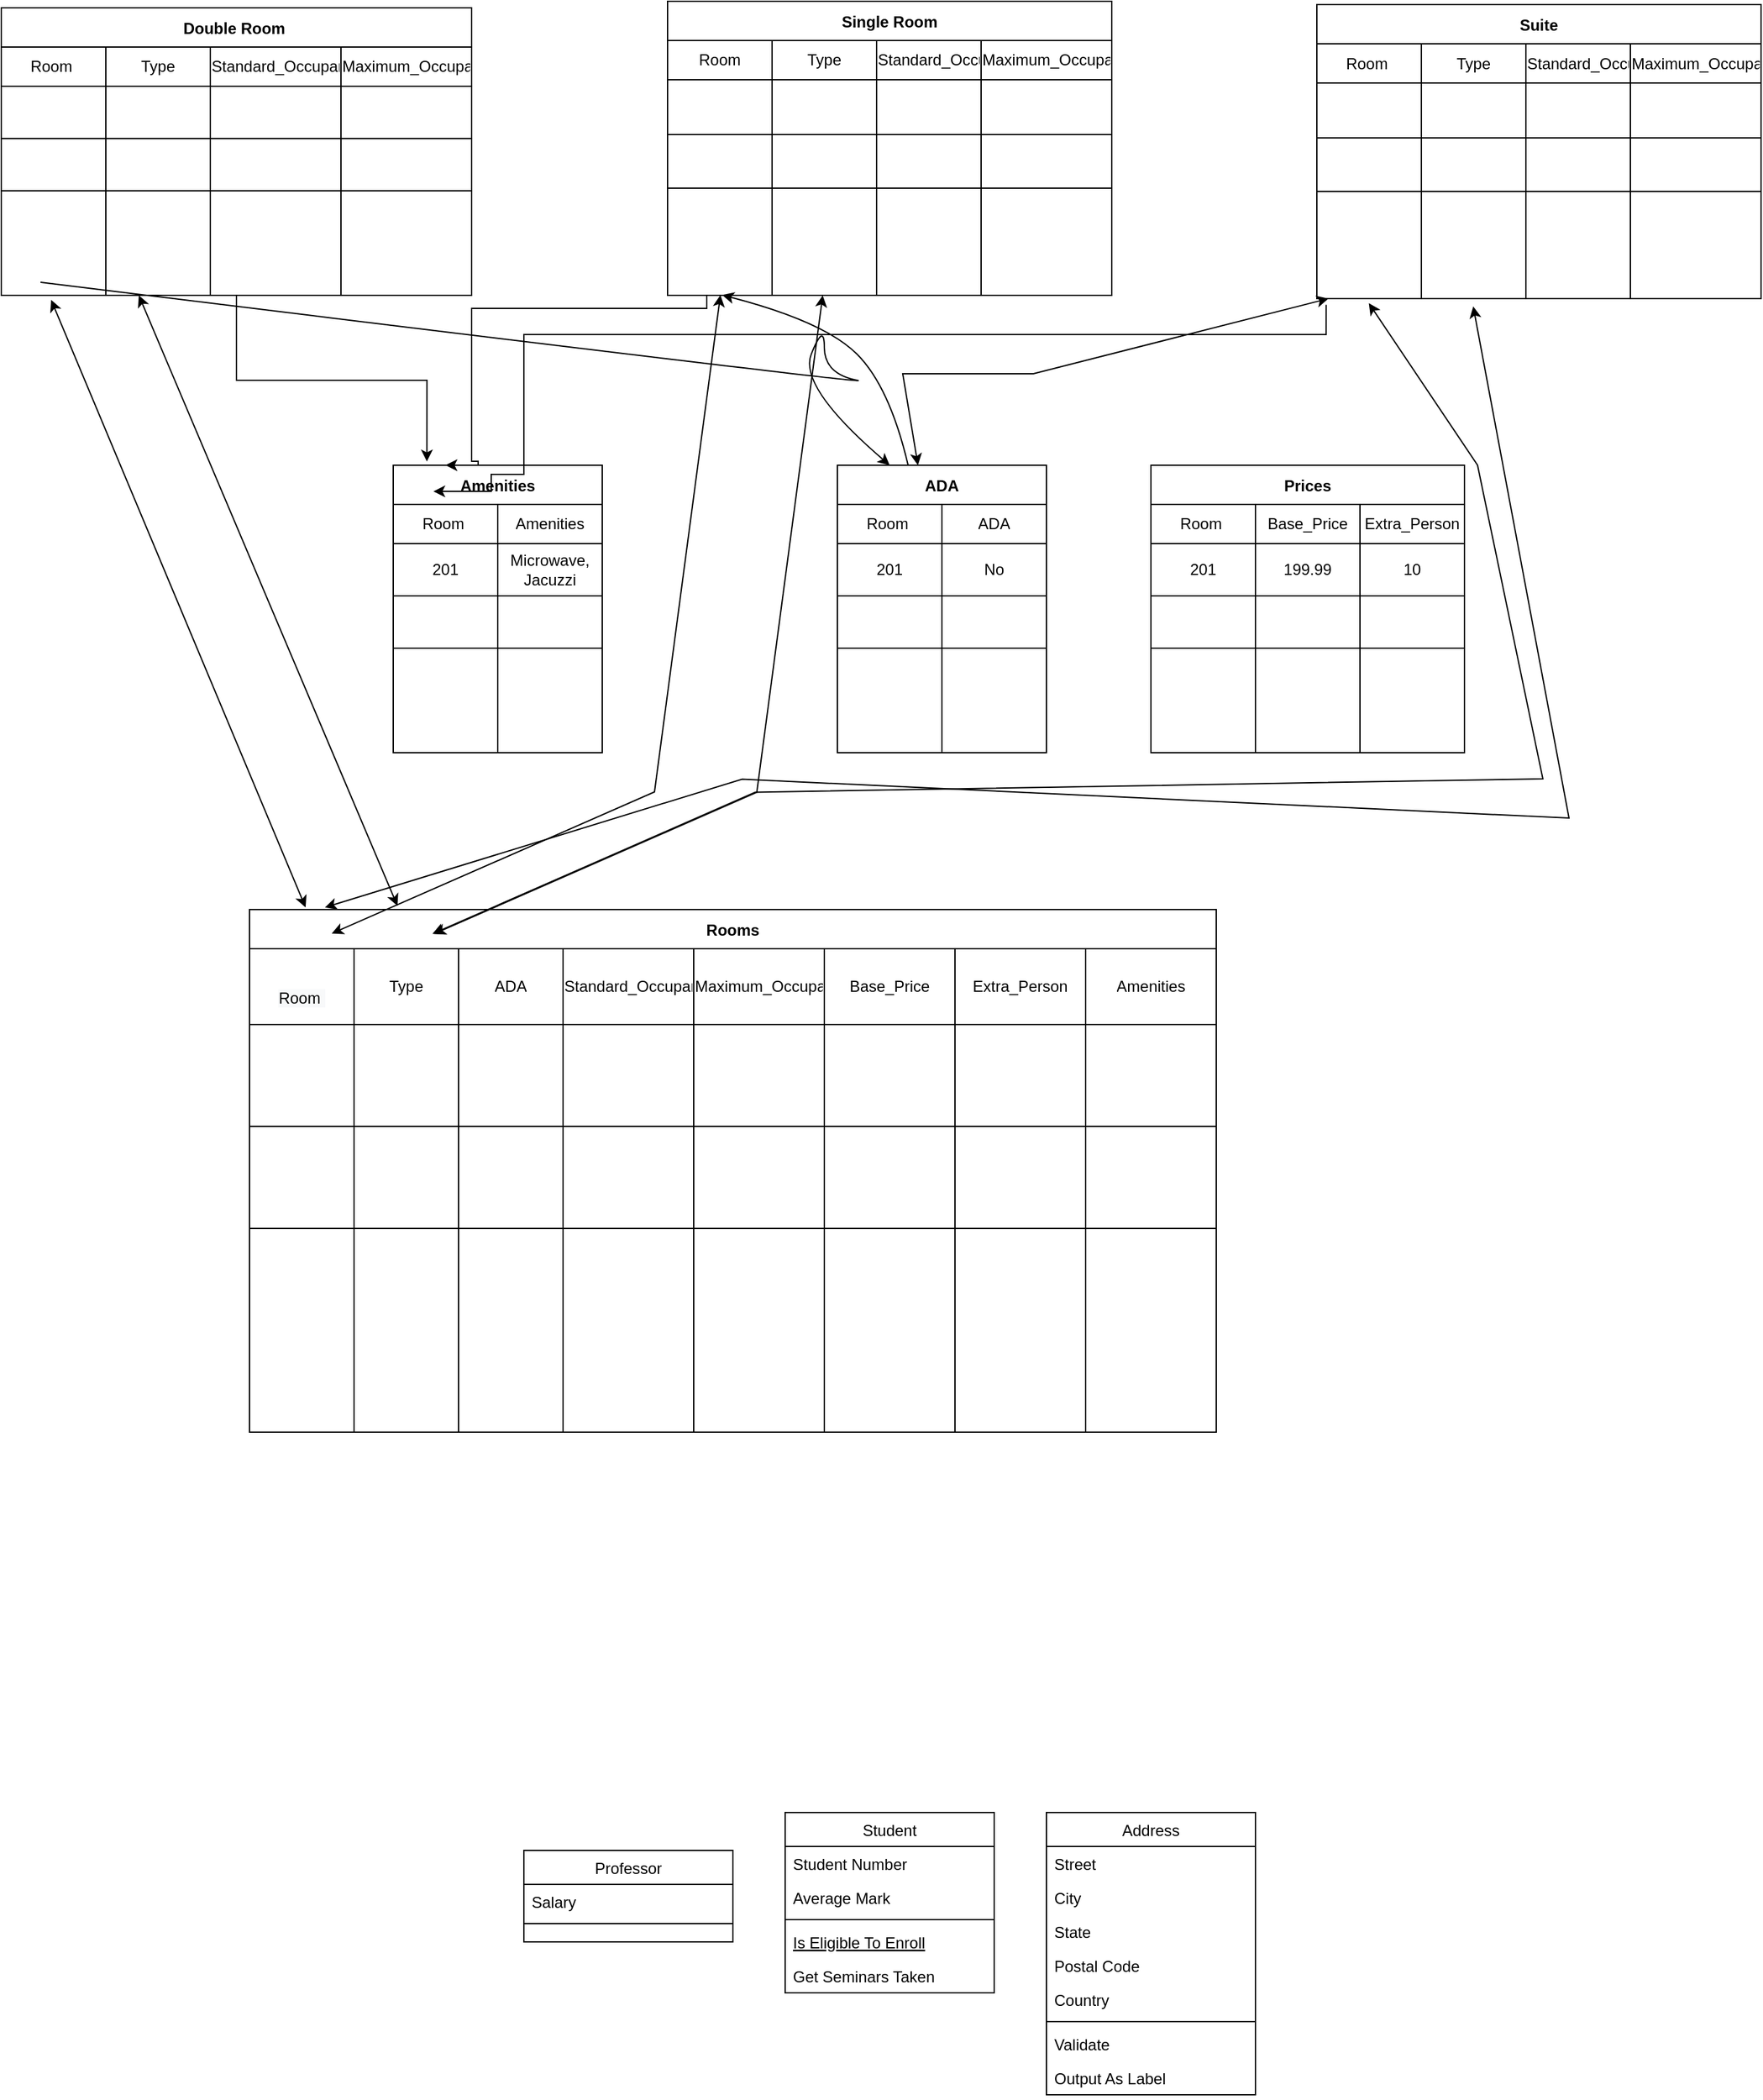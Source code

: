 <mxfile version="17.4.6" type="github">
  <diagram id="C5RBs43oDa-KdzZeNtuy" name="Page-1">
    <mxGraphModel dx="3289" dy="2253" grid="1" gridSize="10" guides="1" tooltips="1" connect="1" arrows="1" fold="1" page="1" pageScale="1" pageWidth="827" pageHeight="1169" math="0" shadow="0">
      <root>
        <mxCell id="WIyWlLk6GJQsqaUBKTNV-0" />
        <mxCell id="WIyWlLk6GJQsqaUBKTNV-1" parent="WIyWlLk6GJQsqaUBKTNV-0" />
        <mxCell id="zkfFHV4jXpPFQw0GAbJ--6" value="Student" style="swimlane;fontStyle=0;align=center;verticalAlign=top;childLayout=stackLayout;horizontal=1;startSize=26;horizontalStack=0;resizeParent=1;resizeLast=0;collapsible=1;marginBottom=0;rounded=0;shadow=0;strokeWidth=1;" parent="WIyWlLk6GJQsqaUBKTNV-1" vertex="1">
          <mxGeometry x="420" y="1031" width="160" height="138" as="geometry">
            <mxRectangle x="130" y="380" width="160" height="26" as="alternateBounds" />
          </mxGeometry>
        </mxCell>
        <mxCell id="zkfFHV4jXpPFQw0GAbJ--7" value="Student Number" style="text;align=left;verticalAlign=top;spacingLeft=4;spacingRight=4;overflow=hidden;rotatable=0;points=[[0,0.5],[1,0.5]];portConstraint=eastwest;" parent="zkfFHV4jXpPFQw0GAbJ--6" vertex="1">
          <mxGeometry y="26" width="160" height="26" as="geometry" />
        </mxCell>
        <mxCell id="zkfFHV4jXpPFQw0GAbJ--8" value="Average Mark" style="text;align=left;verticalAlign=top;spacingLeft=4;spacingRight=4;overflow=hidden;rotatable=0;points=[[0,0.5],[1,0.5]];portConstraint=eastwest;rounded=0;shadow=0;html=0;" parent="zkfFHV4jXpPFQw0GAbJ--6" vertex="1">
          <mxGeometry y="52" width="160" height="26" as="geometry" />
        </mxCell>
        <mxCell id="zkfFHV4jXpPFQw0GAbJ--9" value="" style="line;html=1;strokeWidth=1;align=left;verticalAlign=middle;spacingTop=-1;spacingLeft=3;spacingRight=3;rotatable=0;labelPosition=right;points=[];portConstraint=eastwest;" parent="zkfFHV4jXpPFQw0GAbJ--6" vertex="1">
          <mxGeometry y="78" width="160" height="8" as="geometry" />
        </mxCell>
        <mxCell id="zkfFHV4jXpPFQw0GAbJ--10" value="Is Eligible To Enroll" style="text;align=left;verticalAlign=top;spacingLeft=4;spacingRight=4;overflow=hidden;rotatable=0;points=[[0,0.5],[1,0.5]];portConstraint=eastwest;fontStyle=4" parent="zkfFHV4jXpPFQw0GAbJ--6" vertex="1">
          <mxGeometry y="86" width="160" height="26" as="geometry" />
        </mxCell>
        <mxCell id="zkfFHV4jXpPFQw0GAbJ--11" value="Get Seminars Taken" style="text;align=left;verticalAlign=top;spacingLeft=4;spacingRight=4;overflow=hidden;rotatable=0;points=[[0,0.5],[1,0.5]];portConstraint=eastwest;" parent="zkfFHV4jXpPFQw0GAbJ--6" vertex="1">
          <mxGeometry y="112" width="160" height="26" as="geometry" />
        </mxCell>
        <mxCell id="zkfFHV4jXpPFQw0GAbJ--13" value="Professor" style="swimlane;fontStyle=0;align=center;verticalAlign=top;childLayout=stackLayout;horizontal=1;startSize=26;horizontalStack=0;resizeParent=1;resizeLast=0;collapsible=1;marginBottom=0;rounded=0;shadow=0;strokeWidth=1;" parent="WIyWlLk6GJQsqaUBKTNV-1" vertex="1">
          <mxGeometry x="220" y="1060" width="160" height="70" as="geometry">
            <mxRectangle x="340" y="380" width="170" height="26" as="alternateBounds" />
          </mxGeometry>
        </mxCell>
        <mxCell id="zkfFHV4jXpPFQw0GAbJ--14" value="Salary" style="text;align=left;verticalAlign=top;spacingLeft=4;spacingRight=4;overflow=hidden;rotatable=0;points=[[0,0.5],[1,0.5]];portConstraint=eastwest;" parent="zkfFHV4jXpPFQw0GAbJ--13" vertex="1">
          <mxGeometry y="26" width="160" height="26" as="geometry" />
        </mxCell>
        <mxCell id="zkfFHV4jXpPFQw0GAbJ--15" value="" style="line;html=1;strokeWidth=1;align=left;verticalAlign=middle;spacingTop=-1;spacingLeft=3;spacingRight=3;rotatable=0;labelPosition=right;points=[];portConstraint=eastwest;" parent="zkfFHV4jXpPFQw0GAbJ--13" vertex="1">
          <mxGeometry y="52" width="160" height="8" as="geometry" />
        </mxCell>
        <mxCell id="zkfFHV4jXpPFQw0GAbJ--17" value="Address" style="swimlane;fontStyle=0;align=center;verticalAlign=top;childLayout=stackLayout;horizontal=1;startSize=26;horizontalStack=0;resizeParent=1;resizeLast=0;collapsible=1;marginBottom=0;rounded=0;shadow=0;strokeWidth=1;" parent="WIyWlLk6GJQsqaUBKTNV-1" vertex="1">
          <mxGeometry x="620" y="1031" width="160" height="216" as="geometry">
            <mxRectangle x="550" y="140" width="160" height="26" as="alternateBounds" />
          </mxGeometry>
        </mxCell>
        <mxCell id="zkfFHV4jXpPFQw0GAbJ--18" value="Street" style="text;align=left;verticalAlign=top;spacingLeft=4;spacingRight=4;overflow=hidden;rotatable=0;points=[[0,0.5],[1,0.5]];portConstraint=eastwest;" parent="zkfFHV4jXpPFQw0GAbJ--17" vertex="1">
          <mxGeometry y="26" width="160" height="26" as="geometry" />
        </mxCell>
        <mxCell id="zkfFHV4jXpPFQw0GAbJ--19" value="City" style="text;align=left;verticalAlign=top;spacingLeft=4;spacingRight=4;overflow=hidden;rotatable=0;points=[[0,0.5],[1,0.5]];portConstraint=eastwest;rounded=0;shadow=0;html=0;" parent="zkfFHV4jXpPFQw0GAbJ--17" vertex="1">
          <mxGeometry y="52" width="160" height="26" as="geometry" />
        </mxCell>
        <mxCell id="zkfFHV4jXpPFQw0GAbJ--20" value="State" style="text;align=left;verticalAlign=top;spacingLeft=4;spacingRight=4;overflow=hidden;rotatable=0;points=[[0,0.5],[1,0.5]];portConstraint=eastwest;rounded=0;shadow=0;html=0;" parent="zkfFHV4jXpPFQw0GAbJ--17" vertex="1">
          <mxGeometry y="78" width="160" height="26" as="geometry" />
        </mxCell>
        <mxCell id="zkfFHV4jXpPFQw0GAbJ--21" value="Postal Code" style="text;align=left;verticalAlign=top;spacingLeft=4;spacingRight=4;overflow=hidden;rotatable=0;points=[[0,0.5],[1,0.5]];portConstraint=eastwest;rounded=0;shadow=0;html=0;" parent="zkfFHV4jXpPFQw0GAbJ--17" vertex="1">
          <mxGeometry y="104" width="160" height="26" as="geometry" />
        </mxCell>
        <mxCell id="zkfFHV4jXpPFQw0GAbJ--22" value="Country" style="text;align=left;verticalAlign=top;spacingLeft=4;spacingRight=4;overflow=hidden;rotatable=0;points=[[0,0.5],[1,0.5]];portConstraint=eastwest;rounded=0;shadow=0;html=0;" parent="zkfFHV4jXpPFQw0GAbJ--17" vertex="1">
          <mxGeometry y="130" width="160" height="26" as="geometry" />
        </mxCell>
        <mxCell id="zkfFHV4jXpPFQw0GAbJ--23" value="" style="line;html=1;strokeWidth=1;align=left;verticalAlign=middle;spacingTop=-1;spacingLeft=3;spacingRight=3;rotatable=0;labelPosition=right;points=[];portConstraint=eastwest;" parent="zkfFHV4jXpPFQw0GAbJ--17" vertex="1">
          <mxGeometry y="156" width="160" height="8" as="geometry" />
        </mxCell>
        <mxCell id="zkfFHV4jXpPFQw0GAbJ--24" value="Validate" style="text;align=left;verticalAlign=top;spacingLeft=4;spacingRight=4;overflow=hidden;rotatable=0;points=[[0,0.5],[1,0.5]];portConstraint=eastwest;" parent="zkfFHV4jXpPFQw0GAbJ--17" vertex="1">
          <mxGeometry y="164" width="160" height="26" as="geometry" />
        </mxCell>
        <mxCell id="zkfFHV4jXpPFQw0GAbJ--25" value="Output As Label" style="text;align=left;verticalAlign=top;spacingLeft=4;spacingRight=4;overflow=hidden;rotatable=0;points=[[0,0.5],[1,0.5]];portConstraint=eastwest;" parent="zkfFHV4jXpPFQw0GAbJ--17" vertex="1">
          <mxGeometry y="190" width="160" height="26" as="geometry" />
        </mxCell>
        <mxCell id="aT3IbC5KBnK7w7NppRNX-117" value="" style="edgeStyle=orthogonalEdgeStyle;rounded=0;orthogonalLoop=1;jettySize=auto;html=1;entryX=0.161;entryY=-0.013;entryDx=0;entryDy=0;entryPerimeter=0;" edge="1" parent="WIyWlLk6GJQsqaUBKTNV-1" source="aT3IbC5KBnK7w7NppRNX-13" target="aT3IbC5KBnK7w7NppRNX-96">
          <mxGeometry relative="1" as="geometry" />
        </mxCell>
        <mxCell id="aT3IbC5KBnK7w7NppRNX-13" value="Double Room " style="shape=table;startSize=30;container=1;collapsible=0;childLayout=tableLayout;fontStyle=1;align=center;" vertex="1" parent="WIyWlLk6GJQsqaUBKTNV-1">
          <mxGeometry x="-180" y="-350" width="360" height="220" as="geometry" />
        </mxCell>
        <mxCell id="aT3IbC5KBnK7w7NppRNX-14" value="" style="shape=tableRow;horizontal=0;startSize=0;swimlaneHead=0;swimlaneBody=0;top=0;left=0;bottom=0;right=0;collapsible=0;dropTarget=0;fillColor=none;points=[[0,0.5],[1,0.5]];portConstraint=eastwest;" vertex="1" parent="aT3IbC5KBnK7w7NppRNX-13">
          <mxGeometry y="30" width="360" height="30" as="geometry" />
        </mxCell>
        <mxCell id="aT3IbC5KBnK7w7NppRNX-15" value="Room&amp;nbsp;" style="shape=partialRectangle;html=1;whiteSpace=wrap;connectable=0;fillColor=none;top=0;left=0;bottom=0;right=0;overflow=hidden;" vertex="1" parent="aT3IbC5KBnK7w7NppRNX-14">
          <mxGeometry width="80" height="30" as="geometry">
            <mxRectangle width="80" height="30" as="alternateBounds" />
          </mxGeometry>
        </mxCell>
        <mxCell id="aT3IbC5KBnK7w7NppRNX-16" value="Type" style="shape=partialRectangle;html=1;whiteSpace=wrap;connectable=0;fillColor=none;top=0;left=0;bottom=0;right=0;overflow=hidden;" vertex="1" parent="aT3IbC5KBnK7w7NppRNX-14">
          <mxGeometry x="80" width="80" height="30" as="geometry">
            <mxRectangle width="80" height="30" as="alternateBounds" />
          </mxGeometry>
        </mxCell>
        <mxCell id="aT3IbC5KBnK7w7NppRNX-83" value="Standard_Occupancy" style="shape=partialRectangle;html=1;whiteSpace=wrap;connectable=0;fillColor=none;top=0;left=0;bottom=0;right=0;overflow=hidden;" vertex="1" parent="aT3IbC5KBnK7w7NppRNX-14">
          <mxGeometry x="160" width="100" height="30" as="geometry">
            <mxRectangle width="100" height="30" as="alternateBounds" />
          </mxGeometry>
        </mxCell>
        <mxCell id="aT3IbC5KBnK7w7NppRNX-17" value="Maximum_Occupancy" style="shape=partialRectangle;html=1;whiteSpace=wrap;connectable=0;fillColor=none;top=0;left=0;bottom=0;right=0;overflow=hidden;" vertex="1" parent="aT3IbC5KBnK7w7NppRNX-14">
          <mxGeometry x="260" width="100" height="30" as="geometry">
            <mxRectangle width="100" height="30" as="alternateBounds" />
          </mxGeometry>
        </mxCell>
        <mxCell id="aT3IbC5KBnK7w7NppRNX-18" value="" style="shape=tableRow;horizontal=0;startSize=0;swimlaneHead=0;swimlaneBody=0;top=0;left=0;bottom=0;right=0;collapsible=0;dropTarget=0;fillColor=none;points=[[0,0.5],[1,0.5]];portConstraint=eastwest;" vertex="1" parent="aT3IbC5KBnK7w7NppRNX-13">
          <mxGeometry y="60" width="360" height="40" as="geometry" />
        </mxCell>
        <mxCell id="aT3IbC5KBnK7w7NppRNX-19" value="" style="shape=partialRectangle;html=1;whiteSpace=wrap;connectable=0;fillColor=none;top=0;left=0;bottom=0;right=0;overflow=hidden;" vertex="1" parent="aT3IbC5KBnK7w7NppRNX-18">
          <mxGeometry width="80" height="40" as="geometry">
            <mxRectangle width="80" height="40" as="alternateBounds" />
          </mxGeometry>
        </mxCell>
        <mxCell id="aT3IbC5KBnK7w7NppRNX-20" value="" style="shape=partialRectangle;html=1;whiteSpace=wrap;connectable=0;fillColor=none;top=0;left=0;bottom=0;right=0;overflow=hidden;" vertex="1" parent="aT3IbC5KBnK7w7NppRNX-18">
          <mxGeometry x="80" width="80" height="40" as="geometry">
            <mxRectangle width="80" height="40" as="alternateBounds" />
          </mxGeometry>
        </mxCell>
        <mxCell id="aT3IbC5KBnK7w7NppRNX-84" style="shape=partialRectangle;html=1;whiteSpace=wrap;connectable=0;fillColor=none;top=0;left=0;bottom=0;right=0;overflow=hidden;" vertex="1" parent="aT3IbC5KBnK7w7NppRNX-18">
          <mxGeometry x="160" width="100" height="40" as="geometry">
            <mxRectangle width="100" height="40" as="alternateBounds" />
          </mxGeometry>
        </mxCell>
        <mxCell id="aT3IbC5KBnK7w7NppRNX-21" value="" style="shape=partialRectangle;html=1;whiteSpace=wrap;connectable=0;fillColor=none;top=0;left=0;bottom=0;right=0;overflow=hidden;" vertex="1" parent="aT3IbC5KBnK7w7NppRNX-18">
          <mxGeometry x="260" width="100" height="40" as="geometry">
            <mxRectangle width="100" height="40" as="alternateBounds" />
          </mxGeometry>
        </mxCell>
        <mxCell id="aT3IbC5KBnK7w7NppRNX-39" value="" style="shape=tableRow;horizontal=0;startSize=0;swimlaneHead=0;swimlaneBody=0;top=0;left=0;bottom=0;right=0;collapsible=0;dropTarget=0;fillColor=none;points=[[0,0.5],[1,0.5]];portConstraint=eastwest;" vertex="1" parent="aT3IbC5KBnK7w7NppRNX-13">
          <mxGeometry y="100" width="360" height="40" as="geometry" />
        </mxCell>
        <mxCell id="aT3IbC5KBnK7w7NppRNX-40" value="" style="shape=partialRectangle;html=1;whiteSpace=wrap;connectable=0;fillColor=none;top=0;left=0;bottom=0;right=0;overflow=hidden;" vertex="1" parent="aT3IbC5KBnK7w7NppRNX-39">
          <mxGeometry width="80" height="40" as="geometry">
            <mxRectangle width="80" height="40" as="alternateBounds" />
          </mxGeometry>
        </mxCell>
        <mxCell id="aT3IbC5KBnK7w7NppRNX-41" value="" style="shape=partialRectangle;html=1;whiteSpace=wrap;connectable=0;fillColor=none;top=0;left=0;bottom=0;right=0;overflow=hidden;" vertex="1" parent="aT3IbC5KBnK7w7NppRNX-39">
          <mxGeometry x="80" width="80" height="40" as="geometry">
            <mxRectangle width="80" height="40" as="alternateBounds" />
          </mxGeometry>
        </mxCell>
        <mxCell id="aT3IbC5KBnK7w7NppRNX-85" style="shape=partialRectangle;html=1;whiteSpace=wrap;connectable=0;fillColor=none;top=0;left=0;bottom=0;right=0;overflow=hidden;" vertex="1" parent="aT3IbC5KBnK7w7NppRNX-39">
          <mxGeometry x="160" width="100" height="40" as="geometry">
            <mxRectangle width="100" height="40" as="alternateBounds" />
          </mxGeometry>
        </mxCell>
        <mxCell id="aT3IbC5KBnK7w7NppRNX-42" value="" style="shape=partialRectangle;html=1;whiteSpace=wrap;connectable=0;fillColor=none;top=0;left=0;bottom=0;right=0;overflow=hidden;" vertex="1" parent="aT3IbC5KBnK7w7NppRNX-39">
          <mxGeometry x="260" width="100" height="40" as="geometry">
            <mxRectangle width="100" height="40" as="alternateBounds" />
          </mxGeometry>
        </mxCell>
        <mxCell id="aT3IbC5KBnK7w7NppRNX-22" value="" style="shape=tableRow;horizontal=0;startSize=0;swimlaneHead=0;swimlaneBody=0;top=0;left=0;bottom=0;right=0;collapsible=0;dropTarget=0;fillColor=none;points=[[0,0.5],[1,0.5]];portConstraint=eastwest;" vertex="1" parent="aT3IbC5KBnK7w7NppRNX-13">
          <mxGeometry y="140" width="360" height="80" as="geometry" />
        </mxCell>
        <mxCell id="aT3IbC5KBnK7w7NppRNX-23" value="" style="shape=partialRectangle;html=1;whiteSpace=wrap;connectable=0;fillColor=none;top=0;left=0;bottom=0;right=0;overflow=hidden;" vertex="1" parent="aT3IbC5KBnK7w7NppRNX-22">
          <mxGeometry width="80" height="80" as="geometry">
            <mxRectangle width="80" height="80" as="alternateBounds" />
          </mxGeometry>
        </mxCell>
        <mxCell id="aT3IbC5KBnK7w7NppRNX-24" value="" style="shape=partialRectangle;html=1;whiteSpace=wrap;connectable=0;fillColor=none;top=0;left=0;bottom=0;right=0;overflow=hidden;" vertex="1" parent="aT3IbC5KBnK7w7NppRNX-22">
          <mxGeometry x="80" width="80" height="80" as="geometry">
            <mxRectangle width="80" height="80" as="alternateBounds" />
          </mxGeometry>
        </mxCell>
        <mxCell id="aT3IbC5KBnK7w7NppRNX-86" style="shape=partialRectangle;html=1;whiteSpace=wrap;connectable=0;fillColor=none;top=0;left=0;bottom=0;right=0;overflow=hidden;" vertex="1" parent="aT3IbC5KBnK7w7NppRNX-22">
          <mxGeometry x="160" width="100" height="80" as="geometry">
            <mxRectangle width="100" height="80" as="alternateBounds" />
          </mxGeometry>
        </mxCell>
        <mxCell id="aT3IbC5KBnK7w7NppRNX-25" value="" style="shape=partialRectangle;html=1;whiteSpace=wrap;connectable=0;fillColor=none;top=0;left=0;bottom=0;right=0;overflow=hidden;" vertex="1" parent="aT3IbC5KBnK7w7NppRNX-22">
          <mxGeometry x="260" width="100" height="80" as="geometry">
            <mxRectangle width="100" height="80" as="alternateBounds" />
          </mxGeometry>
        </mxCell>
        <mxCell id="aT3IbC5KBnK7w7NppRNX-43" value="Single Room" style="shape=table;startSize=30;container=1;collapsible=0;childLayout=tableLayout;fontStyle=1;align=center;" vertex="1" parent="WIyWlLk6GJQsqaUBKTNV-1">
          <mxGeometry x="330" y="-355" width="340" height="225" as="geometry" />
        </mxCell>
        <mxCell id="aT3IbC5KBnK7w7NppRNX-44" value="" style="shape=tableRow;horizontal=0;startSize=0;swimlaneHead=0;swimlaneBody=0;top=0;left=0;bottom=0;right=0;collapsible=0;dropTarget=0;fillColor=none;points=[[0,0.5],[1,0.5]];portConstraint=eastwest;" vertex="1" parent="aT3IbC5KBnK7w7NppRNX-43">
          <mxGeometry y="30" width="340" height="30" as="geometry" />
        </mxCell>
        <mxCell id="aT3IbC5KBnK7w7NppRNX-87" value="Room" style="shape=partialRectangle;html=1;whiteSpace=wrap;connectable=0;fillColor=none;top=0;left=0;bottom=0;right=0;overflow=hidden;" vertex="1" parent="aT3IbC5KBnK7w7NppRNX-44">
          <mxGeometry width="80" height="30" as="geometry">
            <mxRectangle width="80" height="30" as="alternateBounds" />
          </mxGeometry>
        </mxCell>
        <mxCell id="aT3IbC5KBnK7w7NppRNX-45" value="Type" style="shape=partialRectangle;html=1;whiteSpace=wrap;connectable=0;fillColor=none;top=0;left=0;bottom=0;right=0;overflow=hidden;" vertex="1" parent="aT3IbC5KBnK7w7NppRNX-44">
          <mxGeometry x="80" width="80" height="30" as="geometry">
            <mxRectangle width="80" height="30" as="alternateBounds" />
          </mxGeometry>
        </mxCell>
        <mxCell id="aT3IbC5KBnK7w7NppRNX-46" value="Standard_Occupancy" style="shape=partialRectangle;html=1;whiteSpace=wrap;connectable=0;fillColor=none;top=0;left=0;bottom=0;right=0;overflow=hidden;" vertex="1" parent="aT3IbC5KBnK7w7NppRNX-44">
          <mxGeometry x="160" width="80" height="30" as="geometry">
            <mxRectangle width="80" height="30" as="alternateBounds" />
          </mxGeometry>
        </mxCell>
        <mxCell id="aT3IbC5KBnK7w7NppRNX-47" value="Maximum_Occupancy" style="shape=partialRectangle;html=1;whiteSpace=wrap;connectable=0;fillColor=none;top=0;left=0;bottom=0;right=0;overflow=hidden;" vertex="1" parent="aT3IbC5KBnK7w7NppRNX-44">
          <mxGeometry x="240" width="100" height="30" as="geometry">
            <mxRectangle width="100" height="30" as="alternateBounds" />
          </mxGeometry>
        </mxCell>
        <mxCell id="aT3IbC5KBnK7w7NppRNX-48" value="" style="shape=tableRow;horizontal=0;startSize=0;swimlaneHead=0;swimlaneBody=0;top=0;left=0;bottom=0;right=0;collapsible=0;dropTarget=0;fillColor=none;points=[[0,0.5],[1,0.5]];portConstraint=eastwest;" vertex="1" parent="aT3IbC5KBnK7w7NppRNX-43">
          <mxGeometry y="60" width="340" height="42" as="geometry" />
        </mxCell>
        <mxCell id="aT3IbC5KBnK7w7NppRNX-88" style="shape=partialRectangle;html=1;whiteSpace=wrap;connectable=0;fillColor=none;top=0;left=0;bottom=0;right=0;overflow=hidden;" vertex="1" parent="aT3IbC5KBnK7w7NppRNX-48">
          <mxGeometry width="80" height="42" as="geometry">
            <mxRectangle width="80" height="42" as="alternateBounds" />
          </mxGeometry>
        </mxCell>
        <mxCell id="aT3IbC5KBnK7w7NppRNX-49" value="" style="shape=partialRectangle;html=1;whiteSpace=wrap;connectable=0;fillColor=none;top=0;left=0;bottom=0;right=0;overflow=hidden;" vertex="1" parent="aT3IbC5KBnK7w7NppRNX-48">
          <mxGeometry x="80" width="80" height="42" as="geometry">
            <mxRectangle width="80" height="42" as="alternateBounds" />
          </mxGeometry>
        </mxCell>
        <mxCell id="aT3IbC5KBnK7w7NppRNX-50" value="" style="shape=partialRectangle;html=1;whiteSpace=wrap;connectable=0;fillColor=none;top=0;left=0;bottom=0;right=0;overflow=hidden;" vertex="1" parent="aT3IbC5KBnK7w7NppRNX-48">
          <mxGeometry x="160" width="80" height="42" as="geometry">
            <mxRectangle width="80" height="42" as="alternateBounds" />
          </mxGeometry>
        </mxCell>
        <mxCell id="aT3IbC5KBnK7w7NppRNX-51" value="" style="shape=partialRectangle;html=1;whiteSpace=wrap;connectable=0;fillColor=none;top=0;left=0;bottom=0;right=0;overflow=hidden;" vertex="1" parent="aT3IbC5KBnK7w7NppRNX-48">
          <mxGeometry x="240" width="100" height="42" as="geometry">
            <mxRectangle width="100" height="42" as="alternateBounds" />
          </mxGeometry>
        </mxCell>
        <mxCell id="aT3IbC5KBnK7w7NppRNX-52" value="" style="shape=tableRow;horizontal=0;startSize=0;swimlaneHead=0;swimlaneBody=0;top=0;left=0;bottom=0;right=0;collapsible=0;dropTarget=0;fillColor=none;points=[[0,0.5],[1,0.5]];portConstraint=eastwest;" vertex="1" parent="aT3IbC5KBnK7w7NppRNX-43">
          <mxGeometry y="102" width="340" height="41" as="geometry" />
        </mxCell>
        <mxCell id="aT3IbC5KBnK7w7NppRNX-89" style="shape=partialRectangle;html=1;whiteSpace=wrap;connectable=0;fillColor=none;top=0;left=0;bottom=0;right=0;overflow=hidden;" vertex="1" parent="aT3IbC5KBnK7w7NppRNX-52">
          <mxGeometry width="80" height="41" as="geometry">
            <mxRectangle width="80" height="41" as="alternateBounds" />
          </mxGeometry>
        </mxCell>
        <mxCell id="aT3IbC5KBnK7w7NppRNX-53" value="" style="shape=partialRectangle;html=1;whiteSpace=wrap;connectable=0;fillColor=none;top=0;left=0;bottom=0;right=0;overflow=hidden;" vertex="1" parent="aT3IbC5KBnK7w7NppRNX-52">
          <mxGeometry x="80" width="80" height="41" as="geometry">
            <mxRectangle width="80" height="41" as="alternateBounds" />
          </mxGeometry>
        </mxCell>
        <mxCell id="aT3IbC5KBnK7w7NppRNX-54" value="" style="shape=partialRectangle;html=1;whiteSpace=wrap;connectable=0;fillColor=none;top=0;left=0;bottom=0;right=0;overflow=hidden;" vertex="1" parent="aT3IbC5KBnK7w7NppRNX-52">
          <mxGeometry x="160" width="80" height="41" as="geometry">
            <mxRectangle width="80" height="41" as="alternateBounds" />
          </mxGeometry>
        </mxCell>
        <mxCell id="aT3IbC5KBnK7w7NppRNX-55" value="" style="shape=partialRectangle;html=1;whiteSpace=wrap;connectable=0;fillColor=none;top=0;left=0;bottom=0;right=0;overflow=hidden;" vertex="1" parent="aT3IbC5KBnK7w7NppRNX-52">
          <mxGeometry x="240" width="100" height="41" as="geometry">
            <mxRectangle width="100" height="41" as="alternateBounds" />
          </mxGeometry>
        </mxCell>
        <mxCell id="aT3IbC5KBnK7w7NppRNX-56" value="" style="shape=tableRow;horizontal=0;startSize=0;swimlaneHead=0;swimlaneBody=0;top=0;left=0;bottom=0;right=0;collapsible=0;dropTarget=0;fillColor=none;points=[[0,0.5],[1,0.5]];portConstraint=eastwest;" vertex="1" parent="aT3IbC5KBnK7w7NppRNX-43">
          <mxGeometry y="143" width="340" height="82" as="geometry" />
        </mxCell>
        <mxCell id="aT3IbC5KBnK7w7NppRNX-90" style="shape=partialRectangle;html=1;whiteSpace=wrap;connectable=0;fillColor=none;top=0;left=0;bottom=0;right=0;overflow=hidden;" vertex="1" parent="aT3IbC5KBnK7w7NppRNX-56">
          <mxGeometry width="80" height="82" as="geometry">
            <mxRectangle width="80" height="82" as="alternateBounds" />
          </mxGeometry>
        </mxCell>
        <mxCell id="aT3IbC5KBnK7w7NppRNX-57" value="" style="shape=partialRectangle;html=1;whiteSpace=wrap;connectable=0;fillColor=none;top=0;left=0;bottom=0;right=0;overflow=hidden;" vertex="1" parent="aT3IbC5KBnK7w7NppRNX-56">
          <mxGeometry x="80" width="80" height="82" as="geometry">
            <mxRectangle width="80" height="82" as="alternateBounds" />
          </mxGeometry>
        </mxCell>
        <mxCell id="aT3IbC5KBnK7w7NppRNX-58" value="" style="shape=partialRectangle;html=1;whiteSpace=wrap;connectable=0;fillColor=none;top=0;left=0;bottom=0;right=0;overflow=hidden;" vertex="1" parent="aT3IbC5KBnK7w7NppRNX-56">
          <mxGeometry x="160" width="80" height="82" as="geometry">
            <mxRectangle width="80" height="82" as="alternateBounds" />
          </mxGeometry>
        </mxCell>
        <mxCell id="aT3IbC5KBnK7w7NppRNX-59" value="" style="shape=partialRectangle;html=1;whiteSpace=wrap;connectable=0;fillColor=none;top=0;left=0;bottom=0;right=0;overflow=hidden;" vertex="1" parent="aT3IbC5KBnK7w7NppRNX-56">
          <mxGeometry x="240" width="100" height="82" as="geometry">
            <mxRectangle width="100" height="82" as="alternateBounds" />
          </mxGeometry>
        </mxCell>
        <mxCell id="aT3IbC5KBnK7w7NppRNX-65" value="Suite" style="shape=table;startSize=30;container=1;collapsible=0;childLayout=tableLayout;fontStyle=1;align=center;" vertex="1" parent="WIyWlLk6GJQsqaUBKTNV-1">
          <mxGeometry x="827" y="-352.5" width="340" height="225" as="geometry" />
        </mxCell>
        <mxCell id="aT3IbC5KBnK7w7NppRNX-66" value="" style="shape=tableRow;horizontal=0;startSize=0;swimlaneHead=0;swimlaneBody=0;top=0;left=0;bottom=0;right=0;collapsible=0;dropTarget=0;fillColor=none;points=[[0,0.5],[1,0.5]];portConstraint=eastwest;" vertex="1" parent="aT3IbC5KBnK7w7NppRNX-65">
          <mxGeometry y="30" width="340" height="30" as="geometry" />
        </mxCell>
        <mxCell id="aT3IbC5KBnK7w7NppRNX-91" value="&lt;span&gt;Room&amp;nbsp;&lt;/span&gt;" style="shape=partialRectangle;html=1;whiteSpace=wrap;connectable=0;fillColor=none;top=0;left=0;bottom=0;right=0;overflow=hidden;" vertex="1" parent="aT3IbC5KBnK7w7NppRNX-66">
          <mxGeometry width="80" height="30" as="geometry">
            <mxRectangle width="80" height="30" as="alternateBounds" />
          </mxGeometry>
        </mxCell>
        <mxCell id="aT3IbC5KBnK7w7NppRNX-67" value="&lt;span&gt;Type&lt;/span&gt;" style="shape=partialRectangle;html=1;whiteSpace=wrap;connectable=0;fillColor=none;top=0;left=0;bottom=0;right=0;overflow=hidden;" vertex="1" parent="aT3IbC5KBnK7w7NppRNX-66">
          <mxGeometry x="80" width="80" height="30" as="geometry">
            <mxRectangle width="80" height="30" as="alternateBounds" />
          </mxGeometry>
        </mxCell>
        <mxCell id="aT3IbC5KBnK7w7NppRNX-68" value="&lt;span&gt;Standard_Occupancy&lt;/span&gt;" style="shape=partialRectangle;html=1;whiteSpace=wrap;connectable=0;fillColor=none;top=0;left=0;bottom=0;right=0;overflow=hidden;" vertex="1" parent="aT3IbC5KBnK7w7NppRNX-66">
          <mxGeometry x="160" width="80" height="30" as="geometry">
            <mxRectangle width="80" height="30" as="alternateBounds" />
          </mxGeometry>
        </mxCell>
        <mxCell id="aT3IbC5KBnK7w7NppRNX-69" value="&lt;span&gt;Maximum_Occupancy&lt;/span&gt;" style="shape=partialRectangle;html=1;whiteSpace=wrap;connectable=0;fillColor=none;top=0;left=0;bottom=0;right=0;overflow=hidden;" vertex="1" parent="aT3IbC5KBnK7w7NppRNX-66">
          <mxGeometry x="240" width="100" height="30" as="geometry">
            <mxRectangle width="100" height="30" as="alternateBounds" />
          </mxGeometry>
        </mxCell>
        <mxCell id="aT3IbC5KBnK7w7NppRNX-70" value="" style="shape=tableRow;horizontal=0;startSize=0;swimlaneHead=0;swimlaneBody=0;top=0;left=0;bottom=0;right=0;collapsible=0;dropTarget=0;fillColor=none;points=[[0,0.5],[1,0.5]];portConstraint=eastwest;" vertex="1" parent="aT3IbC5KBnK7w7NppRNX-65">
          <mxGeometry y="60" width="340" height="42" as="geometry" />
        </mxCell>
        <mxCell id="aT3IbC5KBnK7w7NppRNX-92" style="shape=partialRectangle;html=1;whiteSpace=wrap;connectable=0;fillColor=none;top=0;left=0;bottom=0;right=0;overflow=hidden;" vertex="1" parent="aT3IbC5KBnK7w7NppRNX-70">
          <mxGeometry width="80" height="42" as="geometry">
            <mxRectangle width="80" height="42" as="alternateBounds" />
          </mxGeometry>
        </mxCell>
        <mxCell id="aT3IbC5KBnK7w7NppRNX-71" value="" style="shape=partialRectangle;html=1;whiteSpace=wrap;connectable=0;fillColor=none;top=0;left=0;bottom=0;right=0;overflow=hidden;" vertex="1" parent="aT3IbC5KBnK7w7NppRNX-70">
          <mxGeometry x="80" width="80" height="42" as="geometry">
            <mxRectangle width="80" height="42" as="alternateBounds" />
          </mxGeometry>
        </mxCell>
        <mxCell id="aT3IbC5KBnK7w7NppRNX-72" value="" style="shape=partialRectangle;html=1;whiteSpace=wrap;connectable=0;fillColor=none;top=0;left=0;bottom=0;right=0;overflow=hidden;" vertex="1" parent="aT3IbC5KBnK7w7NppRNX-70">
          <mxGeometry x="160" width="80" height="42" as="geometry">
            <mxRectangle width="80" height="42" as="alternateBounds" />
          </mxGeometry>
        </mxCell>
        <mxCell id="aT3IbC5KBnK7w7NppRNX-73" value="" style="shape=partialRectangle;html=1;whiteSpace=wrap;connectable=0;fillColor=none;top=0;left=0;bottom=0;right=0;overflow=hidden;" vertex="1" parent="aT3IbC5KBnK7w7NppRNX-70">
          <mxGeometry x="240" width="100" height="42" as="geometry">
            <mxRectangle width="100" height="42" as="alternateBounds" />
          </mxGeometry>
        </mxCell>
        <mxCell id="aT3IbC5KBnK7w7NppRNX-74" value="" style="shape=tableRow;horizontal=0;startSize=0;swimlaneHead=0;swimlaneBody=0;top=0;left=0;bottom=0;right=0;collapsible=0;dropTarget=0;fillColor=none;points=[[0,0.5],[1,0.5]];portConstraint=eastwest;" vertex="1" parent="aT3IbC5KBnK7w7NppRNX-65">
          <mxGeometry y="102" width="340" height="41" as="geometry" />
        </mxCell>
        <mxCell id="aT3IbC5KBnK7w7NppRNX-93" style="shape=partialRectangle;html=1;whiteSpace=wrap;connectable=0;fillColor=none;top=0;left=0;bottom=0;right=0;overflow=hidden;" vertex="1" parent="aT3IbC5KBnK7w7NppRNX-74">
          <mxGeometry width="80" height="41" as="geometry">
            <mxRectangle width="80" height="41" as="alternateBounds" />
          </mxGeometry>
        </mxCell>
        <mxCell id="aT3IbC5KBnK7w7NppRNX-75" value="" style="shape=partialRectangle;html=1;whiteSpace=wrap;connectable=0;fillColor=none;top=0;left=0;bottom=0;right=0;overflow=hidden;" vertex="1" parent="aT3IbC5KBnK7w7NppRNX-74">
          <mxGeometry x="80" width="80" height="41" as="geometry">
            <mxRectangle width="80" height="41" as="alternateBounds" />
          </mxGeometry>
        </mxCell>
        <mxCell id="aT3IbC5KBnK7w7NppRNX-76" value="" style="shape=partialRectangle;html=1;whiteSpace=wrap;connectable=0;fillColor=none;top=0;left=0;bottom=0;right=0;overflow=hidden;" vertex="1" parent="aT3IbC5KBnK7w7NppRNX-74">
          <mxGeometry x="160" width="80" height="41" as="geometry">
            <mxRectangle width="80" height="41" as="alternateBounds" />
          </mxGeometry>
        </mxCell>
        <mxCell id="aT3IbC5KBnK7w7NppRNX-77" value="" style="shape=partialRectangle;html=1;whiteSpace=wrap;connectable=0;fillColor=none;top=0;left=0;bottom=0;right=0;overflow=hidden;" vertex="1" parent="aT3IbC5KBnK7w7NppRNX-74">
          <mxGeometry x="240" width="100" height="41" as="geometry">
            <mxRectangle width="100" height="41" as="alternateBounds" />
          </mxGeometry>
        </mxCell>
        <mxCell id="aT3IbC5KBnK7w7NppRNX-78" value="" style="shape=tableRow;horizontal=0;startSize=0;swimlaneHead=0;swimlaneBody=0;top=0;left=0;bottom=0;right=0;collapsible=0;dropTarget=0;fillColor=none;points=[[0,0.5],[1,0.5]];portConstraint=eastwest;" vertex="1" parent="aT3IbC5KBnK7w7NppRNX-65">
          <mxGeometry y="143" width="340" height="82" as="geometry" />
        </mxCell>
        <mxCell id="aT3IbC5KBnK7w7NppRNX-94" style="shape=partialRectangle;html=1;whiteSpace=wrap;connectable=0;fillColor=none;top=0;left=0;bottom=0;right=0;overflow=hidden;" vertex="1" parent="aT3IbC5KBnK7w7NppRNX-78">
          <mxGeometry width="80" height="82" as="geometry">
            <mxRectangle width="80" height="82" as="alternateBounds" />
          </mxGeometry>
        </mxCell>
        <mxCell id="aT3IbC5KBnK7w7NppRNX-79" value="" style="shape=partialRectangle;html=1;whiteSpace=wrap;connectable=0;fillColor=none;top=0;left=0;bottom=0;right=0;overflow=hidden;" vertex="1" parent="aT3IbC5KBnK7w7NppRNX-78">
          <mxGeometry x="80" width="80" height="82" as="geometry">
            <mxRectangle width="80" height="82" as="alternateBounds" />
          </mxGeometry>
        </mxCell>
        <mxCell id="aT3IbC5KBnK7w7NppRNX-80" value="" style="shape=partialRectangle;html=1;whiteSpace=wrap;connectable=0;fillColor=none;top=0;left=0;bottom=0;right=0;overflow=hidden;" vertex="1" parent="aT3IbC5KBnK7w7NppRNX-78">
          <mxGeometry x="160" width="80" height="82" as="geometry">
            <mxRectangle width="80" height="82" as="alternateBounds" />
          </mxGeometry>
        </mxCell>
        <mxCell id="aT3IbC5KBnK7w7NppRNX-81" value="" style="shape=partialRectangle;html=1;whiteSpace=wrap;connectable=0;fillColor=none;top=0;left=0;bottom=0;right=0;overflow=hidden;" vertex="1" parent="aT3IbC5KBnK7w7NppRNX-78">
          <mxGeometry x="240" width="100" height="82" as="geometry">
            <mxRectangle width="100" height="82" as="alternateBounds" />
          </mxGeometry>
        </mxCell>
        <mxCell id="aT3IbC5KBnK7w7NppRNX-96" value="Amenities" style="shape=table;startSize=30;container=1;collapsible=0;childLayout=tableLayout;fontStyle=1;align=center;" vertex="1" parent="WIyWlLk6GJQsqaUBKTNV-1">
          <mxGeometry x="120" width="160" height="220" as="geometry" />
        </mxCell>
        <mxCell id="aT3IbC5KBnK7w7NppRNX-97" value="" style="shape=tableRow;horizontal=0;startSize=0;swimlaneHead=0;swimlaneBody=0;top=0;left=0;bottom=0;right=0;collapsible=0;dropTarget=0;fillColor=none;points=[[0,0.5],[1,0.5]];portConstraint=eastwest;" vertex="1" parent="aT3IbC5KBnK7w7NppRNX-96">
          <mxGeometry y="30" width="160" height="30" as="geometry" />
        </mxCell>
        <mxCell id="aT3IbC5KBnK7w7NppRNX-98" value="Room&amp;nbsp;" style="shape=partialRectangle;html=1;whiteSpace=wrap;connectable=0;fillColor=none;top=0;left=0;bottom=0;right=0;overflow=hidden;" vertex="1" parent="aT3IbC5KBnK7w7NppRNX-97">
          <mxGeometry width="80" height="30" as="geometry">
            <mxRectangle width="80" height="30" as="alternateBounds" />
          </mxGeometry>
        </mxCell>
        <mxCell id="aT3IbC5KBnK7w7NppRNX-99" value="Amenities" style="shape=partialRectangle;html=1;whiteSpace=wrap;connectable=0;fillColor=none;top=0;left=0;bottom=0;right=0;overflow=hidden;" vertex="1" parent="aT3IbC5KBnK7w7NppRNX-97">
          <mxGeometry x="80" width="80" height="30" as="geometry">
            <mxRectangle width="80" height="30" as="alternateBounds" />
          </mxGeometry>
        </mxCell>
        <mxCell id="aT3IbC5KBnK7w7NppRNX-102" value="" style="shape=tableRow;horizontal=0;startSize=0;swimlaneHead=0;swimlaneBody=0;top=0;left=0;bottom=0;right=0;collapsible=0;dropTarget=0;fillColor=none;points=[[0,0.5],[1,0.5]];portConstraint=eastwest;" vertex="1" parent="aT3IbC5KBnK7w7NppRNX-96">
          <mxGeometry y="60" width="160" height="40" as="geometry" />
        </mxCell>
        <mxCell id="aT3IbC5KBnK7w7NppRNX-103" value="201" style="shape=partialRectangle;html=1;whiteSpace=wrap;connectable=0;fillColor=none;top=0;left=0;bottom=0;right=0;overflow=hidden;" vertex="1" parent="aT3IbC5KBnK7w7NppRNX-102">
          <mxGeometry width="80" height="40" as="geometry">
            <mxRectangle width="80" height="40" as="alternateBounds" />
          </mxGeometry>
        </mxCell>
        <mxCell id="aT3IbC5KBnK7w7NppRNX-104" value="Microwave, Jacuzzi" style="shape=partialRectangle;html=1;whiteSpace=wrap;connectable=0;fillColor=none;top=0;left=0;bottom=0;right=0;overflow=hidden;" vertex="1" parent="aT3IbC5KBnK7w7NppRNX-102">
          <mxGeometry x="80" width="80" height="40" as="geometry">
            <mxRectangle width="80" height="40" as="alternateBounds" />
          </mxGeometry>
        </mxCell>
        <mxCell id="aT3IbC5KBnK7w7NppRNX-107" value="" style="shape=tableRow;horizontal=0;startSize=0;swimlaneHead=0;swimlaneBody=0;top=0;left=0;bottom=0;right=0;collapsible=0;dropTarget=0;fillColor=none;points=[[0,0.5],[1,0.5]];portConstraint=eastwest;" vertex="1" parent="aT3IbC5KBnK7w7NppRNX-96">
          <mxGeometry y="100" width="160" height="40" as="geometry" />
        </mxCell>
        <mxCell id="aT3IbC5KBnK7w7NppRNX-108" value="" style="shape=partialRectangle;html=1;whiteSpace=wrap;connectable=0;fillColor=none;top=0;left=0;bottom=0;right=0;overflow=hidden;" vertex="1" parent="aT3IbC5KBnK7w7NppRNX-107">
          <mxGeometry width="80" height="40" as="geometry">
            <mxRectangle width="80" height="40" as="alternateBounds" />
          </mxGeometry>
        </mxCell>
        <mxCell id="aT3IbC5KBnK7w7NppRNX-109" value="" style="shape=partialRectangle;html=1;whiteSpace=wrap;connectable=0;fillColor=none;top=0;left=0;bottom=0;right=0;overflow=hidden;" vertex="1" parent="aT3IbC5KBnK7w7NppRNX-107">
          <mxGeometry x="80" width="80" height="40" as="geometry">
            <mxRectangle width="80" height="40" as="alternateBounds" />
          </mxGeometry>
        </mxCell>
        <mxCell id="aT3IbC5KBnK7w7NppRNX-112" value="" style="shape=tableRow;horizontal=0;startSize=0;swimlaneHead=0;swimlaneBody=0;top=0;left=0;bottom=0;right=0;collapsible=0;dropTarget=0;fillColor=none;points=[[0,0.5],[1,0.5]];portConstraint=eastwest;" vertex="1" parent="aT3IbC5KBnK7w7NppRNX-96">
          <mxGeometry y="140" width="160" height="80" as="geometry" />
        </mxCell>
        <mxCell id="aT3IbC5KBnK7w7NppRNX-113" value="" style="shape=partialRectangle;html=1;whiteSpace=wrap;connectable=0;fillColor=none;top=0;left=0;bottom=0;right=0;overflow=hidden;" vertex="1" parent="aT3IbC5KBnK7w7NppRNX-112">
          <mxGeometry width="80" height="80" as="geometry">
            <mxRectangle width="80" height="80" as="alternateBounds" />
          </mxGeometry>
        </mxCell>
        <mxCell id="aT3IbC5KBnK7w7NppRNX-114" value="" style="shape=partialRectangle;html=1;whiteSpace=wrap;connectable=0;fillColor=none;top=0;left=0;bottom=0;right=0;overflow=hidden;" vertex="1" parent="aT3IbC5KBnK7w7NppRNX-112">
          <mxGeometry x="80" width="80" height="80" as="geometry">
            <mxRectangle width="80" height="80" as="alternateBounds" />
          </mxGeometry>
        </mxCell>
        <mxCell id="aT3IbC5KBnK7w7NppRNX-118" value="" style="edgeStyle=orthogonalEdgeStyle;rounded=0;orthogonalLoop=1;jettySize=auto;html=1;entryX=0.25;entryY=0;entryDx=0;entryDy=0;" edge="1" parent="WIyWlLk6GJQsqaUBKTNV-1" target="aT3IbC5KBnK7w7NppRNX-96">
          <mxGeometry relative="1" as="geometry">
            <mxPoint x="360.0" y="-130" as="sourcePoint" />
            <mxPoint x="521.86" y="-2.86" as="targetPoint" />
            <Array as="points">
              <mxPoint x="360" y="-120" />
              <mxPoint x="180" y="-120" />
              <mxPoint x="180" y="-3" />
              <mxPoint x="185" y="-3" />
            </Array>
          </mxGeometry>
        </mxCell>
        <mxCell id="aT3IbC5KBnK7w7NppRNX-119" value="" style="edgeStyle=orthogonalEdgeStyle;rounded=0;orthogonalLoop=1;jettySize=auto;html=1;exitX=0.021;exitY=1.058;exitDx=0;exitDy=0;exitPerimeter=0;entryX=0.192;entryY=0.091;entryDx=0;entryDy=0;entryPerimeter=0;" edge="1" parent="WIyWlLk6GJQsqaUBKTNV-1" source="aT3IbC5KBnK7w7NppRNX-78" target="aT3IbC5KBnK7w7NppRNX-96">
          <mxGeometry relative="1" as="geometry">
            <mxPoint x="370.0" y="-120" as="sourcePoint" />
            <mxPoint x="190" y="-10" as="targetPoint" />
            <Array as="points">
              <mxPoint x="834" y="-100" />
              <mxPoint x="220" y="-100" />
              <mxPoint x="220" y="7" />
              <mxPoint x="195" y="7" />
              <mxPoint x="195" y="20" />
            </Array>
          </mxGeometry>
        </mxCell>
        <mxCell id="aT3IbC5KBnK7w7NppRNX-120" value="ADA" style="shape=table;startSize=30;container=1;collapsible=0;childLayout=tableLayout;fontStyle=1;align=center;" vertex="1" parent="WIyWlLk6GJQsqaUBKTNV-1">
          <mxGeometry x="460" width="160" height="220" as="geometry" />
        </mxCell>
        <mxCell id="aT3IbC5KBnK7w7NppRNX-121" value="" style="shape=tableRow;horizontal=0;startSize=0;swimlaneHead=0;swimlaneBody=0;top=0;left=0;bottom=0;right=0;collapsible=0;dropTarget=0;fillColor=none;points=[[0,0.5],[1,0.5]];portConstraint=eastwest;" vertex="1" parent="aT3IbC5KBnK7w7NppRNX-120">
          <mxGeometry y="30" width="160" height="30" as="geometry" />
        </mxCell>
        <mxCell id="aT3IbC5KBnK7w7NppRNX-122" value="Room&amp;nbsp;" style="shape=partialRectangle;html=1;whiteSpace=wrap;connectable=0;fillColor=none;top=0;left=0;bottom=0;right=0;overflow=hidden;" vertex="1" parent="aT3IbC5KBnK7w7NppRNX-121">
          <mxGeometry width="80" height="30" as="geometry">
            <mxRectangle width="80" height="30" as="alternateBounds" />
          </mxGeometry>
        </mxCell>
        <mxCell id="aT3IbC5KBnK7w7NppRNX-123" value="ADA" style="shape=partialRectangle;html=1;whiteSpace=wrap;connectable=0;fillColor=none;top=0;left=0;bottom=0;right=0;overflow=hidden;" vertex="1" parent="aT3IbC5KBnK7w7NppRNX-121">
          <mxGeometry x="80" width="80" height="30" as="geometry">
            <mxRectangle width="80" height="30" as="alternateBounds" />
          </mxGeometry>
        </mxCell>
        <mxCell id="aT3IbC5KBnK7w7NppRNX-125" value="" style="shape=tableRow;horizontal=0;startSize=0;swimlaneHead=0;swimlaneBody=0;top=0;left=0;bottom=0;right=0;collapsible=0;dropTarget=0;fillColor=none;points=[[0,0.5],[1,0.5]];portConstraint=eastwest;" vertex="1" parent="aT3IbC5KBnK7w7NppRNX-120">
          <mxGeometry y="60" width="160" height="40" as="geometry" />
        </mxCell>
        <mxCell id="aT3IbC5KBnK7w7NppRNX-126" value="201" style="shape=partialRectangle;html=1;whiteSpace=wrap;connectable=0;fillColor=none;top=0;left=0;bottom=0;right=0;overflow=hidden;" vertex="1" parent="aT3IbC5KBnK7w7NppRNX-125">
          <mxGeometry width="80" height="40" as="geometry">
            <mxRectangle width="80" height="40" as="alternateBounds" />
          </mxGeometry>
        </mxCell>
        <mxCell id="aT3IbC5KBnK7w7NppRNX-127" value="No" style="shape=partialRectangle;html=1;whiteSpace=wrap;connectable=0;fillColor=none;top=0;left=0;bottom=0;right=0;overflow=hidden;" vertex="1" parent="aT3IbC5KBnK7w7NppRNX-125">
          <mxGeometry x="80" width="80" height="40" as="geometry">
            <mxRectangle width="80" height="40" as="alternateBounds" />
          </mxGeometry>
        </mxCell>
        <mxCell id="aT3IbC5KBnK7w7NppRNX-129" value="" style="shape=tableRow;horizontal=0;startSize=0;swimlaneHead=0;swimlaneBody=0;top=0;left=0;bottom=0;right=0;collapsible=0;dropTarget=0;fillColor=none;points=[[0,0.5],[1,0.5]];portConstraint=eastwest;" vertex="1" parent="aT3IbC5KBnK7w7NppRNX-120">
          <mxGeometry y="100" width="160" height="40" as="geometry" />
        </mxCell>
        <mxCell id="aT3IbC5KBnK7w7NppRNX-130" value="" style="shape=partialRectangle;html=1;whiteSpace=wrap;connectable=0;fillColor=none;top=0;left=0;bottom=0;right=0;overflow=hidden;" vertex="1" parent="aT3IbC5KBnK7w7NppRNX-129">
          <mxGeometry width="80" height="40" as="geometry">
            <mxRectangle width="80" height="40" as="alternateBounds" />
          </mxGeometry>
        </mxCell>
        <mxCell id="aT3IbC5KBnK7w7NppRNX-131" value="" style="shape=partialRectangle;html=1;whiteSpace=wrap;connectable=0;fillColor=none;top=0;left=0;bottom=0;right=0;overflow=hidden;" vertex="1" parent="aT3IbC5KBnK7w7NppRNX-129">
          <mxGeometry x="80" width="80" height="40" as="geometry">
            <mxRectangle width="80" height="40" as="alternateBounds" />
          </mxGeometry>
        </mxCell>
        <mxCell id="aT3IbC5KBnK7w7NppRNX-133" value="" style="shape=tableRow;horizontal=0;startSize=0;swimlaneHead=0;swimlaneBody=0;top=0;left=0;bottom=0;right=0;collapsible=0;dropTarget=0;fillColor=none;points=[[0,0.5],[1,0.5]];portConstraint=eastwest;" vertex="1" parent="aT3IbC5KBnK7w7NppRNX-120">
          <mxGeometry y="140" width="160" height="80" as="geometry" />
        </mxCell>
        <mxCell id="aT3IbC5KBnK7w7NppRNX-134" value="" style="shape=partialRectangle;html=1;whiteSpace=wrap;connectable=0;fillColor=none;top=0;left=0;bottom=0;right=0;overflow=hidden;" vertex="1" parent="aT3IbC5KBnK7w7NppRNX-133">
          <mxGeometry width="80" height="80" as="geometry">
            <mxRectangle width="80" height="80" as="alternateBounds" />
          </mxGeometry>
        </mxCell>
        <mxCell id="aT3IbC5KBnK7w7NppRNX-135" value="" style="shape=partialRectangle;html=1;whiteSpace=wrap;connectable=0;fillColor=none;top=0;left=0;bottom=0;right=0;overflow=hidden;" vertex="1" parent="aT3IbC5KBnK7w7NppRNX-133">
          <mxGeometry x="80" width="80" height="80" as="geometry">
            <mxRectangle width="80" height="80" as="alternateBounds" />
          </mxGeometry>
        </mxCell>
        <mxCell id="aT3IbC5KBnK7w7NppRNX-138" value="" style="curved=1;endArrow=classic;html=1;rounded=0;entryX=0.25;entryY=0;entryDx=0;entryDy=0;" edge="1" parent="WIyWlLk6GJQsqaUBKTNV-1" target="aT3IbC5KBnK7w7NppRNX-120">
          <mxGeometry width="50" height="50" relative="1" as="geometry">
            <mxPoint x="-150" y="-140" as="sourcePoint" />
            <mxPoint x="500" y="-110" as="targetPoint" />
            <Array as="points">
              <mxPoint x="500" y="-60" />
              <mxPoint x="450" y="-70" />
              <mxPoint x="450" y="-110" />
              <mxPoint x="430" y="-60" />
            </Array>
          </mxGeometry>
        </mxCell>
        <mxCell id="aT3IbC5KBnK7w7NppRNX-139" value="" style="curved=1;endArrow=classic;html=1;rounded=0;entryX=0.123;entryY=0.997;entryDx=0;entryDy=0;entryPerimeter=0;" edge="1" parent="WIyWlLk6GJQsqaUBKTNV-1" source="aT3IbC5KBnK7w7NppRNX-120" target="aT3IbC5KBnK7w7NppRNX-56">
          <mxGeometry width="50" height="50" relative="1" as="geometry">
            <mxPoint x="450" y="-60" as="sourcePoint" />
            <mxPoint x="500" y="-110" as="targetPoint" />
            <Array as="points">
              <mxPoint x="500" y="-60" />
              <mxPoint x="450" y="-110" />
            </Array>
          </mxGeometry>
        </mxCell>
        <mxCell id="aT3IbC5KBnK7w7NppRNX-141" value="" style="endArrow=classic;startArrow=classic;html=1;rounded=0;" edge="1" parent="WIyWlLk6GJQsqaUBKTNV-1" source="aT3IbC5KBnK7w7NppRNX-120" target="aT3IbC5KBnK7w7NppRNX-78">
          <mxGeometry width="50" height="50" relative="1" as="geometry">
            <mxPoint x="450" y="20" as="sourcePoint" />
            <mxPoint x="500" y="-110" as="targetPoint" />
            <Array as="points">
              <mxPoint x="510" y="-70" />
              <mxPoint x="610" y="-70" />
            </Array>
          </mxGeometry>
        </mxCell>
        <mxCell id="aT3IbC5KBnK7w7NppRNX-145" value="Prices" style="shape=table;startSize=30;container=1;collapsible=0;childLayout=tableLayout;fontStyle=1;align=center;" vertex="1" parent="WIyWlLk6GJQsqaUBKTNV-1">
          <mxGeometry x="700" width="240" height="220" as="geometry" />
        </mxCell>
        <mxCell id="aT3IbC5KBnK7w7NppRNX-146" value="" style="shape=tableRow;horizontal=0;startSize=0;swimlaneHead=0;swimlaneBody=0;top=0;left=0;bottom=0;right=0;collapsible=0;dropTarget=0;fillColor=none;points=[[0,0.5],[1,0.5]];portConstraint=eastwest;" vertex="1" parent="aT3IbC5KBnK7w7NppRNX-145">
          <mxGeometry y="30" width="240" height="30" as="geometry" />
        </mxCell>
        <mxCell id="aT3IbC5KBnK7w7NppRNX-147" value="Room&amp;nbsp;" style="shape=partialRectangle;html=1;whiteSpace=wrap;connectable=0;fillColor=none;top=0;left=0;bottom=0;right=0;overflow=hidden;" vertex="1" parent="aT3IbC5KBnK7w7NppRNX-146">
          <mxGeometry width="80" height="30" as="geometry">
            <mxRectangle width="80" height="30" as="alternateBounds" />
          </mxGeometry>
        </mxCell>
        <mxCell id="aT3IbC5KBnK7w7NppRNX-148" value="Base_Price" style="shape=partialRectangle;html=1;whiteSpace=wrap;connectable=0;fillColor=none;top=0;left=0;bottom=0;right=0;overflow=hidden;" vertex="1" parent="aT3IbC5KBnK7w7NppRNX-146">
          <mxGeometry x="80" width="80" height="30" as="geometry">
            <mxRectangle width="80" height="30" as="alternateBounds" />
          </mxGeometry>
        </mxCell>
        <mxCell id="aT3IbC5KBnK7w7NppRNX-166" value="Extra_Person" style="shape=partialRectangle;html=1;whiteSpace=wrap;connectable=0;fillColor=none;top=0;left=0;bottom=0;right=0;overflow=hidden;" vertex="1" parent="aT3IbC5KBnK7w7NppRNX-146">
          <mxGeometry x="160" width="80" height="30" as="geometry">
            <mxRectangle width="80" height="30" as="alternateBounds" />
          </mxGeometry>
        </mxCell>
        <mxCell id="aT3IbC5KBnK7w7NppRNX-149" value="" style="shape=tableRow;horizontal=0;startSize=0;swimlaneHead=0;swimlaneBody=0;top=0;left=0;bottom=0;right=0;collapsible=0;dropTarget=0;fillColor=none;points=[[0,0.5],[1,0.5]];portConstraint=eastwest;" vertex="1" parent="aT3IbC5KBnK7w7NppRNX-145">
          <mxGeometry y="60" width="240" height="40" as="geometry" />
        </mxCell>
        <mxCell id="aT3IbC5KBnK7w7NppRNX-150" value="201" style="shape=partialRectangle;html=1;whiteSpace=wrap;connectable=0;fillColor=none;top=0;left=0;bottom=0;right=0;overflow=hidden;" vertex="1" parent="aT3IbC5KBnK7w7NppRNX-149">
          <mxGeometry width="80" height="40" as="geometry">
            <mxRectangle width="80" height="40" as="alternateBounds" />
          </mxGeometry>
        </mxCell>
        <mxCell id="aT3IbC5KBnK7w7NppRNX-151" value="199.99" style="shape=partialRectangle;html=1;whiteSpace=wrap;connectable=0;fillColor=none;top=0;left=0;bottom=0;right=0;overflow=hidden;" vertex="1" parent="aT3IbC5KBnK7w7NppRNX-149">
          <mxGeometry x="80" width="80" height="40" as="geometry">
            <mxRectangle width="80" height="40" as="alternateBounds" />
          </mxGeometry>
        </mxCell>
        <mxCell id="aT3IbC5KBnK7w7NppRNX-167" value="10" style="shape=partialRectangle;html=1;whiteSpace=wrap;connectable=0;fillColor=none;top=0;left=0;bottom=0;right=0;overflow=hidden;" vertex="1" parent="aT3IbC5KBnK7w7NppRNX-149">
          <mxGeometry x="160" width="80" height="40" as="geometry">
            <mxRectangle width="80" height="40" as="alternateBounds" />
          </mxGeometry>
        </mxCell>
        <mxCell id="aT3IbC5KBnK7w7NppRNX-152" value="" style="shape=tableRow;horizontal=0;startSize=0;swimlaneHead=0;swimlaneBody=0;top=0;left=0;bottom=0;right=0;collapsible=0;dropTarget=0;fillColor=none;points=[[0,0.5],[1,0.5]];portConstraint=eastwest;" vertex="1" parent="aT3IbC5KBnK7w7NppRNX-145">
          <mxGeometry y="100" width="240" height="40" as="geometry" />
        </mxCell>
        <mxCell id="aT3IbC5KBnK7w7NppRNX-153" value="" style="shape=partialRectangle;html=1;whiteSpace=wrap;connectable=0;fillColor=none;top=0;left=0;bottom=0;right=0;overflow=hidden;" vertex="1" parent="aT3IbC5KBnK7w7NppRNX-152">
          <mxGeometry width="80" height="40" as="geometry">
            <mxRectangle width="80" height="40" as="alternateBounds" />
          </mxGeometry>
        </mxCell>
        <mxCell id="aT3IbC5KBnK7w7NppRNX-154" value="" style="shape=partialRectangle;html=1;whiteSpace=wrap;connectable=0;fillColor=none;top=0;left=0;bottom=0;right=0;overflow=hidden;" vertex="1" parent="aT3IbC5KBnK7w7NppRNX-152">
          <mxGeometry x="80" width="80" height="40" as="geometry">
            <mxRectangle width="80" height="40" as="alternateBounds" />
          </mxGeometry>
        </mxCell>
        <mxCell id="aT3IbC5KBnK7w7NppRNX-168" style="shape=partialRectangle;html=1;whiteSpace=wrap;connectable=0;fillColor=none;top=0;left=0;bottom=0;right=0;overflow=hidden;" vertex="1" parent="aT3IbC5KBnK7w7NppRNX-152">
          <mxGeometry x="160" width="80" height="40" as="geometry">
            <mxRectangle width="80" height="40" as="alternateBounds" />
          </mxGeometry>
        </mxCell>
        <mxCell id="aT3IbC5KBnK7w7NppRNX-155" value="" style="shape=tableRow;horizontal=0;startSize=0;swimlaneHead=0;swimlaneBody=0;top=0;left=0;bottom=0;right=0;collapsible=0;dropTarget=0;fillColor=none;points=[[0,0.5],[1,0.5]];portConstraint=eastwest;" vertex="1" parent="aT3IbC5KBnK7w7NppRNX-145">
          <mxGeometry y="140" width="240" height="80" as="geometry" />
        </mxCell>
        <mxCell id="aT3IbC5KBnK7w7NppRNX-156" value="" style="shape=partialRectangle;html=1;whiteSpace=wrap;connectable=0;fillColor=none;top=0;left=0;bottom=0;right=0;overflow=hidden;" vertex="1" parent="aT3IbC5KBnK7w7NppRNX-155">
          <mxGeometry width="80" height="80" as="geometry">
            <mxRectangle width="80" height="80" as="alternateBounds" />
          </mxGeometry>
        </mxCell>
        <mxCell id="aT3IbC5KBnK7w7NppRNX-157" value="" style="shape=partialRectangle;html=1;whiteSpace=wrap;connectable=0;fillColor=none;top=0;left=0;bottom=0;right=0;overflow=hidden;" vertex="1" parent="aT3IbC5KBnK7w7NppRNX-155">
          <mxGeometry x="80" width="80" height="80" as="geometry">
            <mxRectangle width="80" height="80" as="alternateBounds" />
          </mxGeometry>
        </mxCell>
        <mxCell id="aT3IbC5KBnK7w7NppRNX-169" style="shape=partialRectangle;html=1;whiteSpace=wrap;connectable=0;fillColor=none;top=0;left=0;bottom=0;right=0;overflow=hidden;" vertex="1" parent="aT3IbC5KBnK7w7NppRNX-155">
          <mxGeometry x="160" width="80" height="80" as="geometry">
            <mxRectangle width="80" height="80" as="alternateBounds" />
          </mxGeometry>
        </mxCell>
        <mxCell id="aT3IbC5KBnK7w7NppRNX-170" value="Rooms" style="shape=table;startSize=30;container=1;collapsible=0;childLayout=tableLayout;fontStyle=1;align=center;" vertex="1" parent="WIyWlLk6GJQsqaUBKTNV-1">
          <mxGeometry x="10" y="340" width="740" height="400" as="geometry" />
        </mxCell>
        <mxCell id="aT3IbC5KBnK7w7NppRNX-171" value="" style="shape=tableRow;horizontal=0;startSize=0;swimlaneHead=0;swimlaneBody=0;top=0;left=0;bottom=0;right=0;collapsible=0;dropTarget=0;fillColor=none;points=[[0,0.5],[1,0.5]];portConstraint=eastwest;" vertex="1" parent="aT3IbC5KBnK7w7NppRNX-170">
          <mxGeometry y="30" width="740" height="58" as="geometry" />
        </mxCell>
        <mxCell id="aT3IbC5KBnK7w7NppRNX-204" value="&#xa;&#xa;&lt;span style=&quot;color: rgb(0, 0, 0); font-family: helvetica; font-size: 12px; font-style: normal; font-weight: 400; letter-spacing: normal; text-align: center; text-indent: 0px; text-transform: none; word-spacing: 0px; background-color: rgb(248, 249, 250); display: inline; float: none;&quot;&gt;Room&amp;nbsp;&lt;/span&gt;&#xa;&#xa;" style="shape=partialRectangle;html=1;whiteSpace=wrap;connectable=0;fillColor=none;top=0;left=0;bottom=0;right=0;overflow=hidden;" vertex="1" parent="aT3IbC5KBnK7w7NppRNX-171">
          <mxGeometry width="80" height="58" as="geometry">
            <mxRectangle width="80" height="58" as="alternateBounds" />
          </mxGeometry>
        </mxCell>
        <mxCell id="aT3IbC5KBnK7w7NppRNX-172" value="&lt;span&gt;Type&lt;/span&gt;" style="shape=partialRectangle;html=1;whiteSpace=wrap;connectable=0;fillColor=none;top=0;left=0;bottom=0;right=0;overflow=hidden;" vertex="1" parent="aT3IbC5KBnK7w7NppRNX-171">
          <mxGeometry x="80" width="80" height="58" as="geometry">
            <mxRectangle width="80" height="58" as="alternateBounds" />
          </mxGeometry>
        </mxCell>
        <mxCell id="aT3IbC5KBnK7w7NppRNX-173" value="ADA" style="shape=partialRectangle;html=1;whiteSpace=wrap;connectable=0;fillColor=none;top=0;left=0;bottom=0;right=0;overflow=hidden;" vertex="1" parent="aT3IbC5KBnK7w7NppRNX-171">
          <mxGeometry x="160" width="80" height="58" as="geometry">
            <mxRectangle width="80" height="58" as="alternateBounds" />
          </mxGeometry>
        </mxCell>
        <mxCell id="aT3IbC5KBnK7w7NppRNX-174" value="Standard_Occupancy" style="shape=partialRectangle;html=1;whiteSpace=wrap;connectable=0;fillColor=none;top=0;left=0;bottom=0;right=0;overflow=hidden;" vertex="1" parent="aT3IbC5KBnK7w7NppRNX-171">
          <mxGeometry x="240" width="100" height="58" as="geometry">
            <mxRectangle width="100" height="58" as="alternateBounds" />
          </mxGeometry>
        </mxCell>
        <mxCell id="aT3IbC5KBnK7w7NppRNX-175" value="Maximum_Occupancy" style="shape=partialRectangle;html=1;whiteSpace=wrap;connectable=0;fillColor=none;top=0;left=0;bottom=0;right=0;overflow=hidden;" vertex="1" parent="aT3IbC5KBnK7w7NppRNX-171">
          <mxGeometry x="340" width="100" height="58" as="geometry">
            <mxRectangle width="100" height="58" as="alternateBounds" />
          </mxGeometry>
        </mxCell>
        <mxCell id="aT3IbC5KBnK7w7NppRNX-192" value="Base_Price" style="shape=partialRectangle;html=1;whiteSpace=wrap;connectable=0;fillColor=none;top=0;left=0;bottom=0;right=0;overflow=hidden;" vertex="1" parent="aT3IbC5KBnK7w7NppRNX-171">
          <mxGeometry x="440" width="100" height="58" as="geometry">
            <mxRectangle width="100" height="58" as="alternateBounds" />
          </mxGeometry>
        </mxCell>
        <mxCell id="aT3IbC5KBnK7w7NppRNX-196" value="Extra_Person" style="shape=partialRectangle;html=1;whiteSpace=wrap;connectable=0;fillColor=none;top=0;left=0;bottom=0;right=0;overflow=hidden;" vertex="1" parent="aT3IbC5KBnK7w7NppRNX-171">
          <mxGeometry x="540" width="100" height="58" as="geometry">
            <mxRectangle width="100" height="58" as="alternateBounds" />
          </mxGeometry>
        </mxCell>
        <mxCell id="aT3IbC5KBnK7w7NppRNX-200" value="Amenities" style="shape=partialRectangle;html=1;whiteSpace=wrap;connectable=0;fillColor=none;top=0;left=0;bottom=0;right=0;overflow=hidden;" vertex="1" parent="aT3IbC5KBnK7w7NppRNX-171">
          <mxGeometry x="640" width="100" height="58" as="geometry">
            <mxRectangle width="100" height="58" as="alternateBounds" />
          </mxGeometry>
        </mxCell>
        <mxCell id="aT3IbC5KBnK7w7NppRNX-176" value="" style="shape=tableRow;horizontal=0;startSize=0;swimlaneHead=0;swimlaneBody=0;top=0;left=0;bottom=0;right=0;collapsible=0;dropTarget=0;fillColor=none;points=[[0,0.5],[1,0.5]];portConstraint=eastwest;" vertex="1" parent="aT3IbC5KBnK7w7NppRNX-170">
          <mxGeometry y="88" width="740" height="78" as="geometry" />
        </mxCell>
        <mxCell id="aT3IbC5KBnK7w7NppRNX-205" style="shape=partialRectangle;html=1;whiteSpace=wrap;connectable=0;fillColor=none;top=0;left=0;bottom=0;right=0;overflow=hidden;" vertex="1" parent="aT3IbC5KBnK7w7NppRNX-176">
          <mxGeometry width="80" height="78" as="geometry">
            <mxRectangle width="80" height="78" as="alternateBounds" />
          </mxGeometry>
        </mxCell>
        <mxCell id="aT3IbC5KBnK7w7NppRNX-177" value="" style="shape=partialRectangle;html=1;whiteSpace=wrap;connectable=0;fillColor=none;top=0;left=0;bottom=0;right=0;overflow=hidden;" vertex="1" parent="aT3IbC5KBnK7w7NppRNX-176">
          <mxGeometry x="80" width="80" height="78" as="geometry">
            <mxRectangle width="80" height="78" as="alternateBounds" />
          </mxGeometry>
        </mxCell>
        <mxCell id="aT3IbC5KBnK7w7NppRNX-178" value="" style="shape=partialRectangle;html=1;whiteSpace=wrap;connectable=0;fillColor=none;top=0;left=0;bottom=0;right=0;overflow=hidden;" vertex="1" parent="aT3IbC5KBnK7w7NppRNX-176">
          <mxGeometry x="160" width="80" height="78" as="geometry">
            <mxRectangle width="80" height="78" as="alternateBounds" />
          </mxGeometry>
        </mxCell>
        <mxCell id="aT3IbC5KBnK7w7NppRNX-179" style="shape=partialRectangle;html=1;whiteSpace=wrap;connectable=0;fillColor=none;top=0;left=0;bottom=0;right=0;overflow=hidden;" vertex="1" parent="aT3IbC5KBnK7w7NppRNX-176">
          <mxGeometry x="240" width="100" height="78" as="geometry">
            <mxRectangle width="100" height="78" as="alternateBounds" />
          </mxGeometry>
        </mxCell>
        <mxCell id="aT3IbC5KBnK7w7NppRNX-180" value="" style="shape=partialRectangle;html=1;whiteSpace=wrap;connectable=0;fillColor=none;top=0;left=0;bottom=0;right=0;overflow=hidden;" vertex="1" parent="aT3IbC5KBnK7w7NppRNX-176">
          <mxGeometry x="340" width="100" height="78" as="geometry">
            <mxRectangle width="100" height="78" as="alternateBounds" />
          </mxGeometry>
        </mxCell>
        <mxCell id="aT3IbC5KBnK7w7NppRNX-193" style="shape=partialRectangle;html=1;whiteSpace=wrap;connectable=0;fillColor=none;top=0;left=0;bottom=0;right=0;overflow=hidden;" vertex="1" parent="aT3IbC5KBnK7w7NppRNX-176">
          <mxGeometry x="440" width="100" height="78" as="geometry">
            <mxRectangle width="100" height="78" as="alternateBounds" />
          </mxGeometry>
        </mxCell>
        <mxCell id="aT3IbC5KBnK7w7NppRNX-197" style="shape=partialRectangle;html=1;whiteSpace=wrap;connectable=0;fillColor=none;top=0;left=0;bottom=0;right=0;overflow=hidden;" vertex="1" parent="aT3IbC5KBnK7w7NppRNX-176">
          <mxGeometry x="540" width="100" height="78" as="geometry">
            <mxRectangle width="100" height="78" as="alternateBounds" />
          </mxGeometry>
        </mxCell>
        <mxCell id="aT3IbC5KBnK7w7NppRNX-201" style="shape=partialRectangle;html=1;whiteSpace=wrap;connectable=0;fillColor=none;top=0;left=0;bottom=0;right=0;overflow=hidden;" vertex="1" parent="aT3IbC5KBnK7w7NppRNX-176">
          <mxGeometry x="640" width="100" height="78" as="geometry">
            <mxRectangle width="100" height="78" as="alternateBounds" />
          </mxGeometry>
        </mxCell>
        <mxCell id="aT3IbC5KBnK7w7NppRNX-181" value="" style="shape=tableRow;horizontal=0;startSize=0;swimlaneHead=0;swimlaneBody=0;top=0;left=0;bottom=0;right=0;collapsible=0;dropTarget=0;fillColor=none;points=[[0,0.5],[1,0.5]];portConstraint=eastwest;" vertex="1" parent="aT3IbC5KBnK7w7NppRNX-170">
          <mxGeometry y="166" width="740" height="78" as="geometry" />
        </mxCell>
        <mxCell id="aT3IbC5KBnK7w7NppRNX-206" style="shape=partialRectangle;html=1;whiteSpace=wrap;connectable=0;fillColor=none;top=0;left=0;bottom=0;right=0;overflow=hidden;" vertex="1" parent="aT3IbC5KBnK7w7NppRNX-181">
          <mxGeometry width="80" height="78" as="geometry">
            <mxRectangle width="80" height="78" as="alternateBounds" />
          </mxGeometry>
        </mxCell>
        <mxCell id="aT3IbC5KBnK7w7NppRNX-182" value="" style="shape=partialRectangle;html=1;whiteSpace=wrap;connectable=0;fillColor=none;top=0;left=0;bottom=0;right=0;overflow=hidden;" vertex="1" parent="aT3IbC5KBnK7w7NppRNX-181">
          <mxGeometry x="80" width="80" height="78" as="geometry">
            <mxRectangle width="80" height="78" as="alternateBounds" />
          </mxGeometry>
        </mxCell>
        <mxCell id="aT3IbC5KBnK7w7NppRNX-183" value="" style="shape=partialRectangle;html=1;whiteSpace=wrap;connectable=0;fillColor=none;top=0;left=0;bottom=0;right=0;overflow=hidden;" vertex="1" parent="aT3IbC5KBnK7w7NppRNX-181">
          <mxGeometry x="160" width="80" height="78" as="geometry">
            <mxRectangle width="80" height="78" as="alternateBounds" />
          </mxGeometry>
        </mxCell>
        <mxCell id="aT3IbC5KBnK7w7NppRNX-184" style="shape=partialRectangle;html=1;whiteSpace=wrap;connectable=0;fillColor=none;top=0;left=0;bottom=0;right=0;overflow=hidden;" vertex="1" parent="aT3IbC5KBnK7w7NppRNX-181">
          <mxGeometry x="240" width="100" height="78" as="geometry">
            <mxRectangle width="100" height="78" as="alternateBounds" />
          </mxGeometry>
        </mxCell>
        <mxCell id="aT3IbC5KBnK7w7NppRNX-185" value="" style="shape=partialRectangle;html=1;whiteSpace=wrap;connectable=0;fillColor=none;top=0;left=0;bottom=0;right=0;overflow=hidden;" vertex="1" parent="aT3IbC5KBnK7w7NppRNX-181">
          <mxGeometry x="340" width="100" height="78" as="geometry">
            <mxRectangle width="100" height="78" as="alternateBounds" />
          </mxGeometry>
        </mxCell>
        <mxCell id="aT3IbC5KBnK7w7NppRNX-194" style="shape=partialRectangle;html=1;whiteSpace=wrap;connectable=0;fillColor=none;top=0;left=0;bottom=0;right=0;overflow=hidden;" vertex="1" parent="aT3IbC5KBnK7w7NppRNX-181">
          <mxGeometry x="440" width="100" height="78" as="geometry">
            <mxRectangle width="100" height="78" as="alternateBounds" />
          </mxGeometry>
        </mxCell>
        <mxCell id="aT3IbC5KBnK7w7NppRNX-198" style="shape=partialRectangle;html=1;whiteSpace=wrap;connectable=0;fillColor=none;top=0;left=0;bottom=0;right=0;overflow=hidden;" vertex="1" parent="aT3IbC5KBnK7w7NppRNX-181">
          <mxGeometry x="540" width="100" height="78" as="geometry">
            <mxRectangle width="100" height="78" as="alternateBounds" />
          </mxGeometry>
        </mxCell>
        <mxCell id="aT3IbC5KBnK7w7NppRNX-202" style="shape=partialRectangle;html=1;whiteSpace=wrap;connectable=0;fillColor=none;top=0;left=0;bottom=0;right=0;overflow=hidden;" vertex="1" parent="aT3IbC5KBnK7w7NppRNX-181">
          <mxGeometry x="640" width="100" height="78" as="geometry">
            <mxRectangle width="100" height="78" as="alternateBounds" />
          </mxGeometry>
        </mxCell>
        <mxCell id="aT3IbC5KBnK7w7NppRNX-186" value="" style="shape=tableRow;horizontal=0;startSize=0;swimlaneHead=0;swimlaneBody=0;top=0;left=0;bottom=0;right=0;collapsible=0;dropTarget=0;fillColor=none;points=[[0,0.5],[1,0.5]];portConstraint=eastwest;" vertex="1" parent="aT3IbC5KBnK7w7NppRNX-170">
          <mxGeometry y="244" width="740" height="156" as="geometry" />
        </mxCell>
        <mxCell id="aT3IbC5KBnK7w7NppRNX-207" style="shape=partialRectangle;html=1;whiteSpace=wrap;connectable=0;fillColor=none;top=0;left=0;bottom=0;right=0;overflow=hidden;" vertex="1" parent="aT3IbC5KBnK7w7NppRNX-186">
          <mxGeometry width="80" height="156" as="geometry">
            <mxRectangle width="80" height="156" as="alternateBounds" />
          </mxGeometry>
        </mxCell>
        <mxCell id="aT3IbC5KBnK7w7NppRNX-187" value="" style="shape=partialRectangle;html=1;whiteSpace=wrap;connectable=0;fillColor=none;top=0;left=0;bottom=0;right=0;overflow=hidden;" vertex="1" parent="aT3IbC5KBnK7w7NppRNX-186">
          <mxGeometry x="80" width="80" height="156" as="geometry">
            <mxRectangle width="80" height="156" as="alternateBounds" />
          </mxGeometry>
        </mxCell>
        <mxCell id="aT3IbC5KBnK7w7NppRNX-188" value="" style="shape=partialRectangle;html=1;whiteSpace=wrap;connectable=0;fillColor=none;top=0;left=0;bottom=0;right=0;overflow=hidden;" vertex="1" parent="aT3IbC5KBnK7w7NppRNX-186">
          <mxGeometry x="160" width="80" height="156" as="geometry">
            <mxRectangle width="80" height="156" as="alternateBounds" />
          </mxGeometry>
        </mxCell>
        <mxCell id="aT3IbC5KBnK7w7NppRNX-189" style="shape=partialRectangle;html=1;whiteSpace=wrap;connectable=0;fillColor=none;top=0;left=0;bottom=0;right=0;overflow=hidden;" vertex="1" parent="aT3IbC5KBnK7w7NppRNX-186">
          <mxGeometry x="240" width="100" height="156" as="geometry">
            <mxRectangle width="100" height="156" as="alternateBounds" />
          </mxGeometry>
        </mxCell>
        <mxCell id="aT3IbC5KBnK7w7NppRNX-190" value="" style="shape=partialRectangle;html=1;whiteSpace=wrap;connectable=0;fillColor=none;top=0;left=0;bottom=0;right=0;overflow=hidden;" vertex="1" parent="aT3IbC5KBnK7w7NppRNX-186">
          <mxGeometry x="340" width="100" height="156" as="geometry">
            <mxRectangle width="100" height="156" as="alternateBounds" />
          </mxGeometry>
        </mxCell>
        <mxCell id="aT3IbC5KBnK7w7NppRNX-195" style="shape=partialRectangle;html=1;whiteSpace=wrap;connectable=0;fillColor=none;top=0;left=0;bottom=0;right=0;overflow=hidden;" vertex="1" parent="aT3IbC5KBnK7w7NppRNX-186">
          <mxGeometry x="440" width="100" height="156" as="geometry">
            <mxRectangle width="100" height="156" as="alternateBounds" />
          </mxGeometry>
        </mxCell>
        <mxCell id="aT3IbC5KBnK7w7NppRNX-199" style="shape=partialRectangle;html=1;whiteSpace=wrap;connectable=0;fillColor=none;top=0;left=0;bottom=0;right=0;overflow=hidden;" vertex="1" parent="aT3IbC5KBnK7w7NppRNX-186">
          <mxGeometry x="540" width="100" height="156" as="geometry">
            <mxRectangle width="100" height="156" as="alternateBounds" />
          </mxGeometry>
        </mxCell>
        <mxCell id="aT3IbC5KBnK7w7NppRNX-203" style="shape=partialRectangle;html=1;whiteSpace=wrap;connectable=0;fillColor=none;top=0;left=0;bottom=0;right=0;overflow=hidden;" vertex="1" parent="aT3IbC5KBnK7w7NppRNX-186">
          <mxGeometry x="640" width="100" height="156" as="geometry">
            <mxRectangle width="100" height="156" as="alternateBounds" />
          </mxGeometry>
        </mxCell>
        <mxCell id="aT3IbC5KBnK7w7NppRNX-208" value="" style="endArrow=classic;startArrow=classic;html=1;rounded=0;entryX=0.106;entryY=1.044;entryDx=0;entryDy=0;entryPerimeter=0;exitX=0.058;exitY=-0.004;exitDx=0;exitDy=0;exitPerimeter=0;" edge="1" parent="WIyWlLk6GJQsqaUBKTNV-1" source="aT3IbC5KBnK7w7NppRNX-170" target="aT3IbC5KBnK7w7NppRNX-22">
          <mxGeometry width="50" height="50" relative="1" as="geometry">
            <mxPoint x="390" y="130" as="sourcePoint" />
            <mxPoint x="440" y="80" as="targetPoint" />
          </mxGeometry>
        </mxCell>
        <mxCell id="aT3IbC5KBnK7w7NppRNX-209" value="" style="endArrow=classic;startArrow=classic;html=1;rounded=0;entryX=0.106;entryY=1.044;entryDx=0;entryDy=0;entryPerimeter=0;exitX=0.153;exitY=-0.007;exitDx=0;exitDy=0;exitPerimeter=0;" edge="1" parent="WIyWlLk6GJQsqaUBKTNV-1" source="aT3IbC5KBnK7w7NppRNX-170">
          <mxGeometry width="50" height="50" relative="1" as="geometry">
            <mxPoint x="120.0" y="334.88" as="sourcePoint" />
            <mxPoint x="-74.76" y="-130.0" as="targetPoint" />
          </mxGeometry>
        </mxCell>
        <mxCell id="aT3IbC5KBnK7w7NppRNX-210" value="" style="endArrow=classic;startArrow=classic;html=1;rounded=0;entryX=0.119;entryY=0.997;entryDx=0;entryDy=0;entryPerimeter=0;exitX=0.058;exitY=-0.004;exitDx=0;exitDy=0;exitPerimeter=0;" edge="1" parent="WIyWlLk6GJQsqaUBKTNV-1" target="aT3IbC5KBnK7w7NppRNX-56">
          <mxGeometry width="50" height="50" relative="1" as="geometry">
            <mxPoint x="72.92" y="358.4" as="sourcePoint" />
            <mxPoint x="-121.84" y="-106.48" as="targetPoint" />
            <Array as="points">
              <mxPoint x="320" y="250" />
            </Array>
          </mxGeometry>
        </mxCell>
        <mxCell id="aT3IbC5KBnK7w7NppRNX-213" value="" style="endArrow=classic;startArrow=classic;html=1;rounded=0;entryX=0.119;entryY=0.997;entryDx=0;entryDy=0;entryPerimeter=0;exitX=0.058;exitY=-0.004;exitDx=0;exitDy=0;exitPerimeter=0;" edge="1" parent="WIyWlLk6GJQsqaUBKTNV-1">
          <mxGeometry width="50" height="50" relative="1" as="geometry">
            <mxPoint x="151.23" y="358.65" as="sourcePoint" />
            <mxPoint x="448.77" y="-129.996" as="targetPoint" />
            <Array as="points">
              <mxPoint x="398.31" y="250.25" />
            </Array>
          </mxGeometry>
        </mxCell>
        <mxCell id="aT3IbC5KBnK7w7NppRNX-214" value="" style="endArrow=classic;startArrow=classic;html=1;rounded=0;exitX=0.078;exitY=-0.004;exitDx=0;exitDy=0;exitPerimeter=0;entryX=0.352;entryY=1.073;entryDx=0;entryDy=0;entryPerimeter=0;" edge="1" parent="WIyWlLk6GJQsqaUBKTNV-1" source="aT3IbC5KBnK7w7NppRNX-170" target="aT3IbC5KBnK7w7NppRNX-78">
          <mxGeometry width="50" height="50" relative="1" as="geometry">
            <mxPoint x="140.0" y="348.65" as="sourcePoint" />
            <mxPoint x="1010" y="230" as="targetPoint" />
            <Array as="points">
              <mxPoint x="387.08" y="240.25" />
              <mxPoint x="1020" y="270" />
            </Array>
          </mxGeometry>
        </mxCell>
        <mxCell id="aT3IbC5KBnK7w7NppRNX-215" value="" style="endArrow=classic;startArrow=classic;html=1;rounded=0;exitX=0.058;exitY=-0.004;exitDx=0;exitDy=0;exitPerimeter=0;entryX=0.117;entryY=1.043;entryDx=0;entryDy=0;entryPerimeter=0;" edge="1" parent="WIyWlLk6GJQsqaUBKTNV-1" target="aT3IbC5KBnK7w7NppRNX-78">
          <mxGeometry width="50" height="50" relative="1" as="geometry">
            <mxPoint x="150" y="358.65" as="sourcePoint" />
            <mxPoint x="956.68" y="-111.514" as="targetPoint" />
            <Array as="points">
              <mxPoint x="397.08" y="250.25" />
              <mxPoint x="1000" y="240" />
              <mxPoint x="950" />
            </Array>
          </mxGeometry>
        </mxCell>
      </root>
    </mxGraphModel>
  </diagram>
</mxfile>
